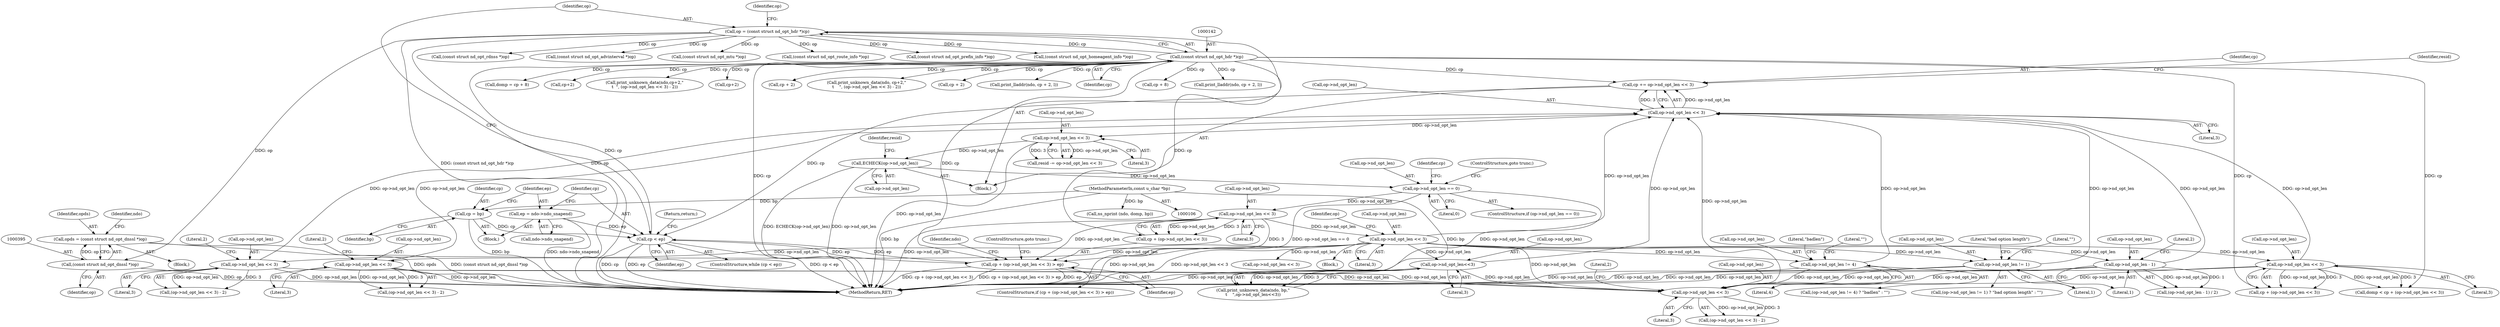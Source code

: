 digraph "0_tcpdump_d7505276842e85bfd067fa21cdb32b8a2dc3c5e4_0@pointer" {
"1000392" [label="(Call,opds = (const struct nd_opt_dnssl *)op)"];
"1000394" [label="(Call,(const struct nd_opt_dnssl *)op)"];
"1000139" [label="(Call,op = (const struct nd_opt_hdr *)cp)"];
"1000141" [label="(Call,(const struct nd_opt_hdr *)cp)"];
"1000135" [label="(Call,cp < ep)"];
"1000625" [label="(Call,cp += op->nd_opt_len << 3)"];
"1000627" [label="(Call,op->nd_opt_len << 3)"];
"1000222" [label="(Call,op->nd_opt_len << 3)"];
"1000188" [label="(Call,op->nd_opt_len << 3)"];
"1000164" [label="(Call,op->nd_opt_len << 3)"];
"1000154" [label="(Call,op->nd_opt_len == 0)"];
"1000144" [label="(Call,ECHECK(op->nd_opt_len))"];
"1000634" [label="(Call,op->nd_opt_len << 3)"];
"1000205" [label="(Call,op->nd_opt_len << 3)"];
"1000300" [label="(Call,op->nd_opt_len<<3)"];
"1000263" [label="(Call,op->nd_opt_len != 4)"];
"1000328" [label="(Call,op->nd_opt_len != 1)"];
"1000345" [label="(Call,op->nd_opt_len - 1)"];
"1000418" [label="(Call,op->nd_opt_len << 3)"];
"1000619" [label="(Call,op->nd_opt_len << 3)"];
"1000126" [label="(Call,cp = bp)"];
"1000108" [label="(MethodParameterIn,const u_char *bp)"];
"1000129" [label="(Call,ep = ndo->ndo_snapend)"];
"1000161" [label="(Call,cp + (op->nd_opt_len << 3) > ep)"];
"1000227" [label="(Literal,2)"];
"1000204" [label="(Call,(op->nd_opt_len << 3) - 2)"];
"1000226" [label="(Literal,3)"];
"1000137" [label="(Identifier,ep)"];
"1000134" [label="(ControlStructure,while (cp < ep))"];
"1000416" [label="(Call,cp + (op->nd_opt_len << 3))"];
"1000623" [label="(Literal,3)"];
"1000264" [label="(Call,op->nd_opt_len)"];
"1000399" [label="(Identifier,ndo)"];
"1000187" [label="(Block,)"];
"1000129" [label="(Call,ep = ndo->ndo_snapend)"];
"1000127" [label="(Identifier,cp)"];
"1000213" [label="(Call,cp + 2)"];
"1000301" [label="(Call,op->nd_opt_len)"];
"1000135" [label="(Call,cp < ep)"];
"1000332" [label="(Literal,1)"];
"1000139" [label="(Call,op = (const struct nd_opt_hdr *)cp)"];
"1000624" [label="(Literal,2)"];
"1000268" [label="(Literal,\"badlen\")"];
"1000612" [label="(Call,print_unknown_data(ndo, cp+2,\"\n\t    \", (op->nd_opt_len << 3) - 2))"];
"1000188" [label="(Call,op->nd_opt_len << 3)"];
"1000222" [label="(Call,op->nd_opt_len << 3)"];
"1000628" [label="(Call,op->nd_opt_len)"];
"1000339" [label="(Call,(const struct nd_opt_rdnss *)op)"];
"1000131" [label="(Call,ndo->ndo_snapend)"];
"1000165" [label="(Call,op->nd_opt_len)"];
"1000209" [label="(Literal,3)"];
"1000173" [label="(Identifier,ndo)"];
"1000194" [label="(Identifier,op)"];
"1000329" [label="(Call,op->nd_opt_len)"];
"1000168" [label="(Literal,3)"];
"1000632" [label="(Call,resid -= op->nd_opt_len << 3)"];
"1000625" [label="(Call,cp += op->nd_opt_len << 3)"];
"1000333" [label="(Literal,\"bad option length\")"];
"1000230" [label="(Call,cp + 2)"];
"1000159" [label="(ControlStructure,goto trunc;)"];
"1000140" [label="(Identifier,op)"];
"1000162" [label="(Call,cp + (op->nd_opt_len << 3))"];
"1000418" [label="(Call,op->nd_opt_len << 3)"];
"1000327" [label="(Call,(op->nd_opt_len != 1) ? \"bad option length\" : \"\")"];
"1000138" [label="(Block,)"];
"1000392" [label="(Call,opds = (const struct nd_opt_dnssl *)op)"];
"1000419" [label="(Call,op->nd_opt_len)"];
"1000144" [label="(Call,ECHECK(op->nd_opt_len))"];
"1000345" [label="(Call,op->nd_opt_len - 1)"];
"1000189" [label="(Call,op->nd_opt_len)"];
"1000446" [label="(Call,(const struct nd_opt_advinterval *)op)"];
"1000228" [label="(Call,print_lladdr(ndo, cp + 2, l))"];
"1000153" [label="(ControlStructure,if (op->nd_opt_len == 0))"];
"1000635" [label="(Call,op->nd_opt_len)"];
"1000300" [label="(Call,op->nd_opt_len<<3)"];
"1000350" [label="(Literal,2)"];
"1000154" [label="(Call,op->nd_opt_len == 0)"];
"1000396" [label="(Identifier,op)"];
"1000334" [label="(Literal,\"\")"];
"1000393" [label="(Identifier,opds)"];
"1000634" [label="(Call,op->nd_opt_len << 3)"];
"1000169" [label="(Identifier,ep)"];
"1000263" [label="(Call,op->nd_opt_len != 4)"];
"1000143" [label="(Identifier,cp)"];
"1000161" [label="(Call,cp + (op->nd_opt_len << 3) > ep)"];
"1000267" [label="(Literal,4)"];
"1000409" [label="(Call,cp + 8)"];
"1000626" [label="(Identifier,cp)"];
"1000141" [label="(Call,(const struct nd_opt_hdr *)cp)"];
"1000200" [label="(Block,)"];
"1000627" [label="(Call,op->nd_opt_len << 3)"];
"1000309" [label="(Call,(const struct nd_opt_mtu *)op)"];
"1000155" [label="(Call,op->nd_opt_len)"];
"1000638" [label="(Literal,3)"];
"1000110" [label="(Block,)"];
"1000269" [label="(Literal,\"\")"];
"1000211" [label="(Call,print_lladdr(ndo, cp + 2, l))"];
"1000344" [label="(Call,(op->nd_opt_len - 1) / 2)"];
"1000108" [label="(MethodParameterIn,const u_char *bp)"];
"1000126" [label="(Call,cp = bp)"];
"1000620" [label="(Call,op->nd_opt_len)"];
"1000407" [label="(Call,domp = cp + 8)"];
"1000614" [label="(Call,cp+2)"];
"1000170" [label="(ControlStructure,goto trunc;)"];
"1000146" [label="(Identifier,op)"];
"1000619" [label="(Call,op->nd_opt_len << 3)"];
"1000639" [label="(Return,return;)"];
"1000494" [label="(Call,(const struct nd_opt_route_info *)op)"];
"1000158" [label="(Literal,0)"];
"1000346" [label="(Call,op->nd_opt_len)"];
"1000349" [label="(Literal,1)"];
"1000163" [label="(Identifier,cp)"];
"1000238" [label="(Call,(const struct nd_opt_prefix_info *)op)"];
"1000223" [label="(Call,op->nd_opt_len)"];
"1000304" [label="(Literal,3)"];
"1000633" [label="(Identifier,resid)"];
"1000467" [label="(Call,(const struct nd_opt_homeagent_info *)op)"];
"1000394" [label="(Call,(const struct nd_opt_dnssl *)op)"];
"1000591" [label="(Call,print_unknown_data(ndo,cp+2,\"\n\t  \", (op->nd_opt_len << 3) - 2))"];
"1000262" [label="(Call,(op->nd_opt_len != 4) ? \"badlen\" : \"\")"];
"1000414" [label="(Call,domp < cp + (op->nd_opt_len << 3))"];
"1000192" [label="(Literal,3)"];
"1000598" [label="(Call,op->nd_opt_len << 3)"];
"1000128" [label="(Identifier,bp)"];
"1000150" [label="(Identifier,resid)"];
"1000436" [label="(Call,ns_nprint (ndo, domp, bp))"];
"1000210" [label="(Literal,2)"];
"1000296" [label="(Call,print_unknown_data(ndo, bp,\"\n\t    \",op->nd_opt_len<<3))"];
"1000648" [label="(MethodReturn,RET)"];
"1000164" [label="(Call,op->nd_opt_len << 3)"];
"1000145" [label="(Call,op->nd_opt_len)"];
"1000618" [label="(Call,(op->nd_opt_len << 3) - 2)"];
"1000130" [label="(Identifier,ep)"];
"1000205" [label="(Call,op->nd_opt_len << 3)"];
"1000328" [label="(Call,op->nd_opt_len != 1)"];
"1000593" [label="(Call,cp+2)"];
"1000221" [label="(Call,(op->nd_opt_len << 3) - 2)"];
"1000206" [label="(Call,op->nd_opt_len)"];
"1000631" [label="(Literal,3)"];
"1000422" [label="(Literal,3)"];
"1000160" [label="(ControlStructure,if (cp + (op->nd_opt_len << 3) > ep))"];
"1000136" [label="(Identifier,cp)"];
"1000392" -> "1000200"  [label="AST: "];
"1000392" -> "1000394"  [label="CFG: "];
"1000393" -> "1000392"  [label="AST: "];
"1000394" -> "1000392"  [label="AST: "];
"1000399" -> "1000392"  [label="CFG: "];
"1000392" -> "1000648"  [label="DDG: (const struct nd_opt_dnssl *)op"];
"1000392" -> "1000648"  [label="DDG: opds"];
"1000394" -> "1000392"  [label="DDG: op"];
"1000394" -> "1000396"  [label="CFG: "];
"1000395" -> "1000394"  [label="AST: "];
"1000396" -> "1000394"  [label="AST: "];
"1000394" -> "1000648"  [label="DDG: op"];
"1000139" -> "1000394"  [label="DDG: op"];
"1000139" -> "1000138"  [label="AST: "];
"1000139" -> "1000141"  [label="CFG: "];
"1000140" -> "1000139"  [label="AST: "];
"1000141" -> "1000139"  [label="AST: "];
"1000146" -> "1000139"  [label="CFG: "];
"1000139" -> "1000648"  [label="DDG: (const struct nd_opt_hdr *)cp"];
"1000139" -> "1000648"  [label="DDG: op"];
"1000141" -> "1000139"  [label="DDG: cp"];
"1000139" -> "1000238"  [label="DDG: op"];
"1000139" -> "1000309"  [label="DDG: op"];
"1000139" -> "1000339"  [label="DDG: op"];
"1000139" -> "1000446"  [label="DDG: op"];
"1000139" -> "1000467"  [label="DDG: op"];
"1000139" -> "1000494"  [label="DDG: op"];
"1000141" -> "1000143"  [label="CFG: "];
"1000142" -> "1000141"  [label="AST: "];
"1000143" -> "1000141"  [label="AST: "];
"1000141" -> "1000648"  [label="DDG: cp"];
"1000135" -> "1000141"  [label="DDG: cp"];
"1000141" -> "1000161"  [label="DDG: cp"];
"1000141" -> "1000162"  [label="DDG: cp"];
"1000141" -> "1000211"  [label="DDG: cp"];
"1000141" -> "1000213"  [label="DDG: cp"];
"1000141" -> "1000228"  [label="DDG: cp"];
"1000141" -> "1000230"  [label="DDG: cp"];
"1000141" -> "1000407"  [label="DDG: cp"];
"1000141" -> "1000409"  [label="DDG: cp"];
"1000141" -> "1000414"  [label="DDG: cp"];
"1000141" -> "1000416"  [label="DDG: cp"];
"1000141" -> "1000591"  [label="DDG: cp"];
"1000141" -> "1000593"  [label="DDG: cp"];
"1000141" -> "1000612"  [label="DDG: cp"];
"1000141" -> "1000614"  [label="DDG: cp"];
"1000141" -> "1000625"  [label="DDG: cp"];
"1000135" -> "1000134"  [label="AST: "];
"1000135" -> "1000137"  [label="CFG: "];
"1000136" -> "1000135"  [label="AST: "];
"1000137" -> "1000135"  [label="AST: "];
"1000140" -> "1000135"  [label="CFG: "];
"1000639" -> "1000135"  [label="CFG: "];
"1000135" -> "1000648"  [label="DDG: cp < ep"];
"1000135" -> "1000648"  [label="DDG: cp"];
"1000135" -> "1000648"  [label="DDG: ep"];
"1000625" -> "1000135"  [label="DDG: cp"];
"1000126" -> "1000135"  [label="DDG: cp"];
"1000129" -> "1000135"  [label="DDG: ep"];
"1000161" -> "1000135"  [label="DDG: ep"];
"1000135" -> "1000161"  [label="DDG: ep"];
"1000625" -> "1000138"  [label="AST: "];
"1000625" -> "1000627"  [label="CFG: "];
"1000626" -> "1000625"  [label="AST: "];
"1000627" -> "1000625"  [label="AST: "];
"1000633" -> "1000625"  [label="CFG: "];
"1000627" -> "1000625"  [label="DDG: op->nd_opt_len"];
"1000627" -> "1000625"  [label="DDG: 3"];
"1000627" -> "1000631"  [label="CFG: "];
"1000628" -> "1000627"  [label="AST: "];
"1000631" -> "1000627"  [label="AST: "];
"1000222" -> "1000627"  [label="DDG: op->nd_opt_len"];
"1000188" -> "1000627"  [label="DDG: op->nd_opt_len"];
"1000205" -> "1000627"  [label="DDG: op->nd_opt_len"];
"1000300" -> "1000627"  [label="DDG: op->nd_opt_len"];
"1000263" -> "1000627"  [label="DDG: op->nd_opt_len"];
"1000328" -> "1000627"  [label="DDG: op->nd_opt_len"];
"1000345" -> "1000627"  [label="DDG: op->nd_opt_len"];
"1000418" -> "1000627"  [label="DDG: op->nd_opt_len"];
"1000619" -> "1000627"  [label="DDG: op->nd_opt_len"];
"1000627" -> "1000634"  [label="DDG: op->nd_opt_len"];
"1000222" -> "1000221"  [label="AST: "];
"1000222" -> "1000226"  [label="CFG: "];
"1000223" -> "1000222"  [label="AST: "];
"1000226" -> "1000222"  [label="AST: "];
"1000227" -> "1000222"  [label="CFG: "];
"1000222" -> "1000648"  [label="DDG: op->nd_opt_len"];
"1000222" -> "1000221"  [label="DDG: op->nd_opt_len"];
"1000222" -> "1000221"  [label="DDG: 3"];
"1000188" -> "1000222"  [label="DDG: op->nd_opt_len"];
"1000222" -> "1000619"  [label="DDG: op->nd_opt_len"];
"1000188" -> "1000187"  [label="AST: "];
"1000188" -> "1000192"  [label="CFG: "];
"1000189" -> "1000188"  [label="AST: "];
"1000192" -> "1000188"  [label="AST: "];
"1000194" -> "1000188"  [label="CFG: "];
"1000188" -> "1000648"  [label="DDG: op->nd_opt_len << 3"];
"1000188" -> "1000648"  [label="DDG: op->nd_opt_len"];
"1000164" -> "1000188"  [label="DDG: op->nd_opt_len"];
"1000188" -> "1000205"  [label="DDG: op->nd_opt_len"];
"1000188" -> "1000263"  [label="DDG: op->nd_opt_len"];
"1000188" -> "1000300"  [label="DDG: op->nd_opt_len"];
"1000188" -> "1000328"  [label="DDG: op->nd_opt_len"];
"1000188" -> "1000345"  [label="DDG: op->nd_opt_len"];
"1000188" -> "1000418"  [label="DDG: op->nd_opt_len"];
"1000188" -> "1000598"  [label="DDG: op->nd_opt_len"];
"1000188" -> "1000619"  [label="DDG: op->nd_opt_len"];
"1000164" -> "1000162"  [label="AST: "];
"1000164" -> "1000168"  [label="CFG: "];
"1000165" -> "1000164"  [label="AST: "];
"1000168" -> "1000164"  [label="AST: "];
"1000162" -> "1000164"  [label="CFG: "];
"1000164" -> "1000648"  [label="DDG: op->nd_opt_len"];
"1000164" -> "1000161"  [label="DDG: op->nd_opt_len"];
"1000164" -> "1000161"  [label="DDG: 3"];
"1000164" -> "1000162"  [label="DDG: op->nd_opt_len"];
"1000164" -> "1000162"  [label="DDG: 3"];
"1000154" -> "1000164"  [label="DDG: op->nd_opt_len"];
"1000154" -> "1000153"  [label="AST: "];
"1000154" -> "1000158"  [label="CFG: "];
"1000155" -> "1000154"  [label="AST: "];
"1000158" -> "1000154"  [label="AST: "];
"1000159" -> "1000154"  [label="CFG: "];
"1000163" -> "1000154"  [label="CFG: "];
"1000154" -> "1000648"  [label="DDG: op->nd_opt_len"];
"1000154" -> "1000648"  [label="DDG: op->nd_opt_len == 0"];
"1000144" -> "1000154"  [label="DDG: op->nd_opt_len"];
"1000144" -> "1000138"  [label="AST: "];
"1000144" -> "1000145"  [label="CFG: "];
"1000145" -> "1000144"  [label="AST: "];
"1000150" -> "1000144"  [label="CFG: "];
"1000144" -> "1000648"  [label="DDG: ECHECK(op->nd_opt_len)"];
"1000144" -> "1000648"  [label="DDG: op->nd_opt_len"];
"1000634" -> "1000144"  [label="DDG: op->nd_opt_len"];
"1000634" -> "1000632"  [label="AST: "];
"1000634" -> "1000638"  [label="CFG: "];
"1000635" -> "1000634"  [label="AST: "];
"1000638" -> "1000634"  [label="AST: "];
"1000632" -> "1000634"  [label="CFG: "];
"1000634" -> "1000648"  [label="DDG: op->nd_opt_len"];
"1000634" -> "1000632"  [label="DDG: op->nd_opt_len"];
"1000634" -> "1000632"  [label="DDG: 3"];
"1000205" -> "1000204"  [label="AST: "];
"1000205" -> "1000209"  [label="CFG: "];
"1000206" -> "1000205"  [label="AST: "];
"1000209" -> "1000205"  [label="AST: "];
"1000210" -> "1000205"  [label="CFG: "];
"1000205" -> "1000648"  [label="DDG: op->nd_opt_len"];
"1000205" -> "1000204"  [label="DDG: op->nd_opt_len"];
"1000205" -> "1000204"  [label="DDG: 3"];
"1000205" -> "1000619"  [label="DDG: op->nd_opt_len"];
"1000300" -> "1000296"  [label="AST: "];
"1000300" -> "1000304"  [label="CFG: "];
"1000301" -> "1000300"  [label="AST: "];
"1000304" -> "1000300"  [label="AST: "];
"1000296" -> "1000300"  [label="CFG: "];
"1000300" -> "1000648"  [label="DDG: op->nd_opt_len"];
"1000300" -> "1000296"  [label="DDG: op->nd_opt_len"];
"1000300" -> "1000296"  [label="DDG: 3"];
"1000300" -> "1000619"  [label="DDG: op->nd_opt_len"];
"1000263" -> "1000262"  [label="AST: "];
"1000263" -> "1000267"  [label="CFG: "];
"1000264" -> "1000263"  [label="AST: "];
"1000267" -> "1000263"  [label="AST: "];
"1000268" -> "1000263"  [label="CFG: "];
"1000269" -> "1000263"  [label="CFG: "];
"1000263" -> "1000648"  [label="DDG: op->nd_opt_len"];
"1000263" -> "1000619"  [label="DDG: op->nd_opt_len"];
"1000328" -> "1000327"  [label="AST: "];
"1000328" -> "1000332"  [label="CFG: "];
"1000329" -> "1000328"  [label="AST: "];
"1000332" -> "1000328"  [label="AST: "];
"1000333" -> "1000328"  [label="CFG: "];
"1000334" -> "1000328"  [label="CFG: "];
"1000328" -> "1000648"  [label="DDG: op->nd_opt_len"];
"1000328" -> "1000619"  [label="DDG: op->nd_opt_len"];
"1000345" -> "1000344"  [label="AST: "];
"1000345" -> "1000349"  [label="CFG: "];
"1000346" -> "1000345"  [label="AST: "];
"1000349" -> "1000345"  [label="AST: "];
"1000350" -> "1000345"  [label="CFG: "];
"1000345" -> "1000648"  [label="DDG: op->nd_opt_len"];
"1000345" -> "1000344"  [label="DDG: op->nd_opt_len"];
"1000345" -> "1000344"  [label="DDG: 1"];
"1000345" -> "1000619"  [label="DDG: op->nd_opt_len"];
"1000418" -> "1000416"  [label="AST: "];
"1000418" -> "1000422"  [label="CFG: "];
"1000419" -> "1000418"  [label="AST: "];
"1000422" -> "1000418"  [label="AST: "];
"1000416" -> "1000418"  [label="CFG: "];
"1000418" -> "1000648"  [label="DDG: op->nd_opt_len"];
"1000418" -> "1000414"  [label="DDG: op->nd_opt_len"];
"1000418" -> "1000414"  [label="DDG: 3"];
"1000418" -> "1000416"  [label="DDG: op->nd_opt_len"];
"1000418" -> "1000416"  [label="DDG: 3"];
"1000418" -> "1000619"  [label="DDG: op->nd_opt_len"];
"1000619" -> "1000618"  [label="AST: "];
"1000619" -> "1000623"  [label="CFG: "];
"1000620" -> "1000619"  [label="AST: "];
"1000623" -> "1000619"  [label="AST: "];
"1000624" -> "1000619"  [label="CFG: "];
"1000619" -> "1000618"  [label="DDG: op->nd_opt_len"];
"1000619" -> "1000618"  [label="DDG: 3"];
"1000126" -> "1000110"  [label="AST: "];
"1000126" -> "1000128"  [label="CFG: "];
"1000127" -> "1000126"  [label="AST: "];
"1000128" -> "1000126"  [label="AST: "];
"1000130" -> "1000126"  [label="CFG: "];
"1000126" -> "1000648"  [label="DDG: bp"];
"1000108" -> "1000126"  [label="DDG: bp"];
"1000108" -> "1000106"  [label="AST: "];
"1000108" -> "1000648"  [label="DDG: bp"];
"1000108" -> "1000296"  [label="DDG: bp"];
"1000108" -> "1000436"  [label="DDG: bp"];
"1000129" -> "1000110"  [label="AST: "];
"1000129" -> "1000131"  [label="CFG: "];
"1000130" -> "1000129"  [label="AST: "];
"1000131" -> "1000129"  [label="AST: "];
"1000136" -> "1000129"  [label="CFG: "];
"1000129" -> "1000648"  [label="DDG: ndo->ndo_snapend"];
"1000161" -> "1000160"  [label="AST: "];
"1000161" -> "1000169"  [label="CFG: "];
"1000162" -> "1000161"  [label="AST: "];
"1000169" -> "1000161"  [label="AST: "];
"1000170" -> "1000161"  [label="CFG: "];
"1000173" -> "1000161"  [label="CFG: "];
"1000161" -> "1000648"  [label="DDG: ep"];
"1000161" -> "1000648"  [label="DDG: cp + (op->nd_opt_len << 3)"];
"1000161" -> "1000648"  [label="DDG: cp + (op->nd_opt_len << 3) > ep"];
}
